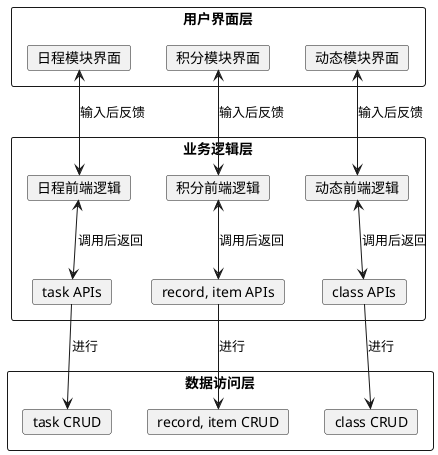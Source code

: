 @startuml chap4-architecture

top to bottom direction

rectangle 用户界面层 {
  card 日程模块界面
  card 积分模块界面
  card 动态模块界面
}

rectangle 业务逻辑层 {
  card 日程前端逻辑
  card 积分前端逻辑
  card 动态前端逻辑

  card "task APIs" as tapi
  card "record, item APIs" as rapi
  card "class APIs" as capi
}

rectangle 数据访问层 {
  card "task CRUD" as tcrud
  card "record, item CRUD" as rcrud
  card "class CRUD" as ccrud
}

日程模块界面 <--> 日程前端逻辑: 输入后反馈
日程前端逻辑 <--> tapi: 调用后返回
tapi --> tcrud: 进行

积分模块界面 <--> 积分前端逻辑: 输入后反馈
积分前端逻辑 <--> rapi: 调用后返回
rapi --> rcrud: 进行

动态模块界面 <--> 动态前端逻辑: 输入后反馈
动态前端逻辑 <--> capi: 调用后返回
capi --> ccrud: 进行

@enduml
